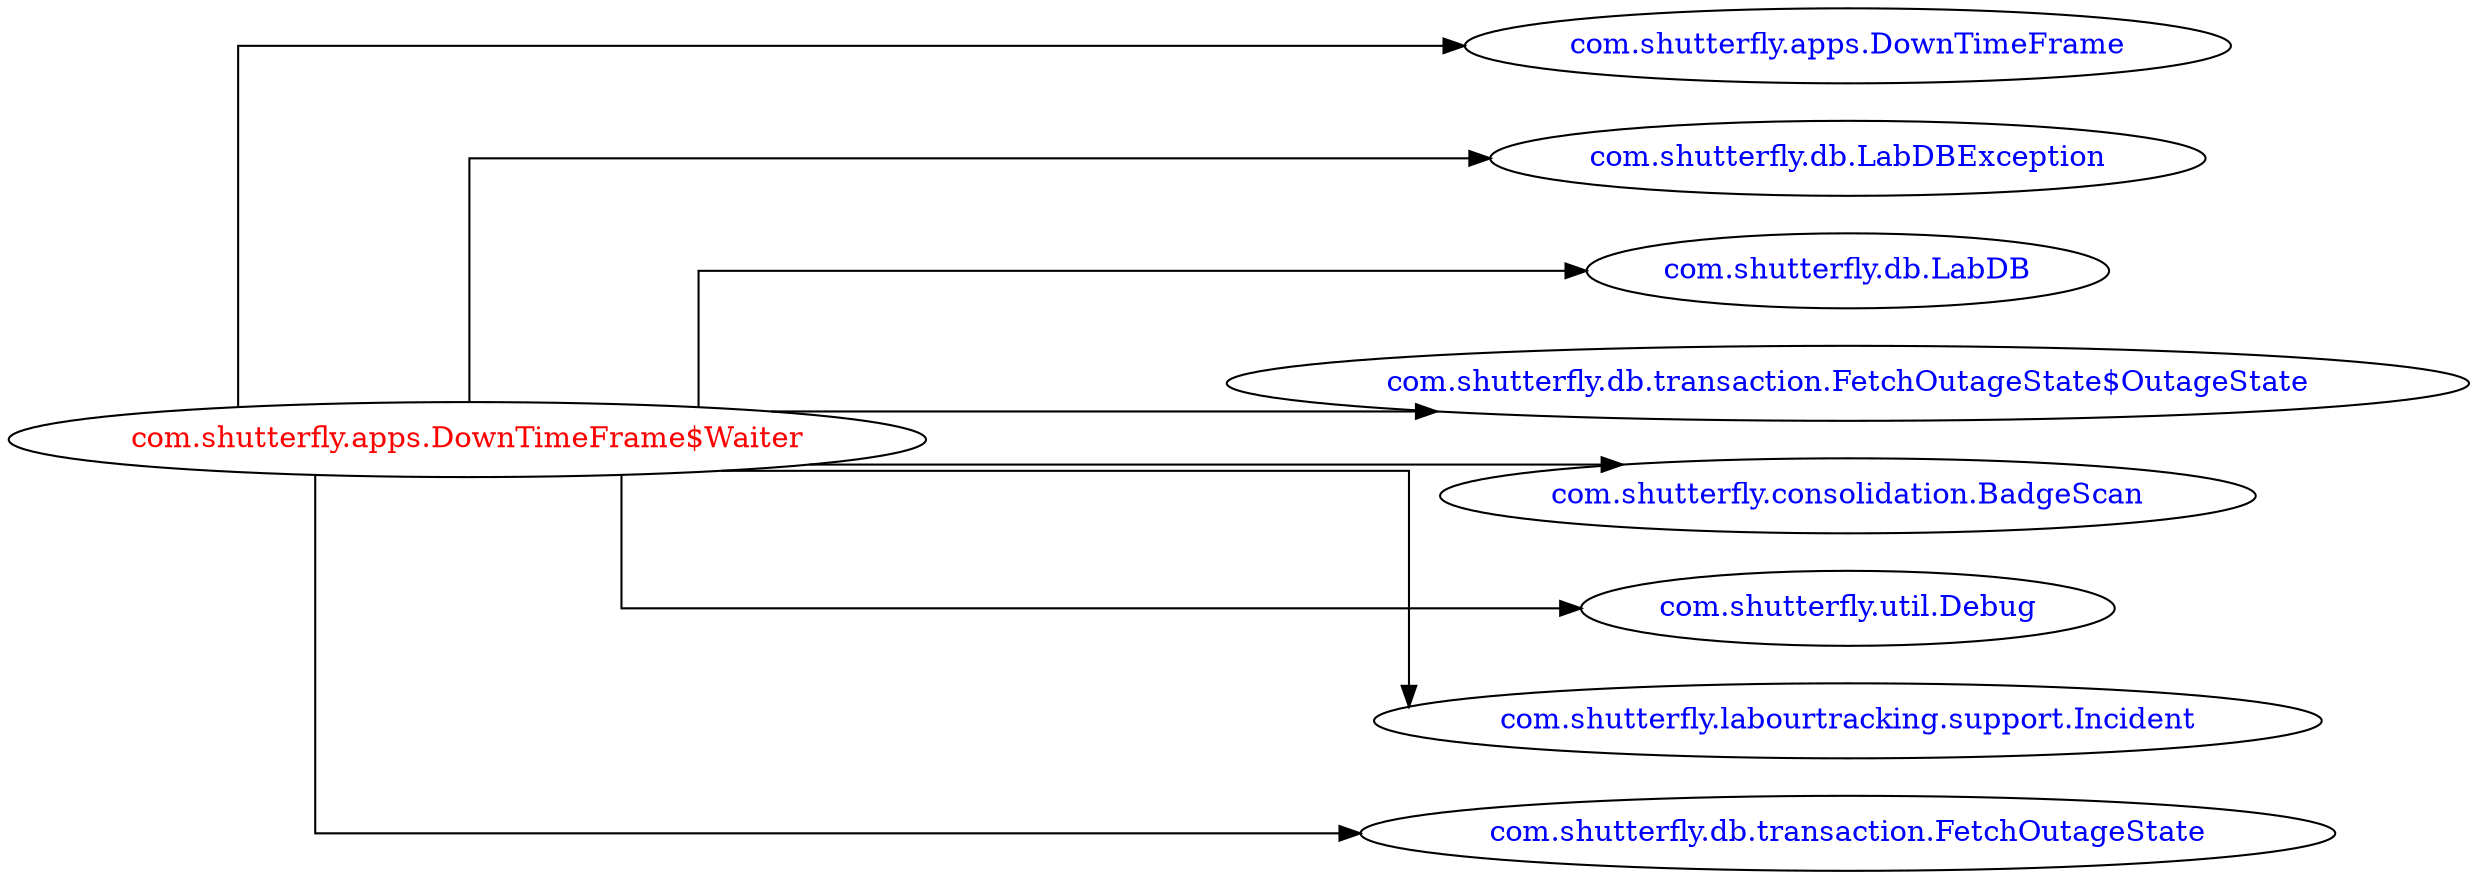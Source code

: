 digraph dependencyGraph {
 concentrate=true;
 ranksep="2.0";
 rankdir="LR"; 
 splines="ortho";
"com.shutterfly.apps.DownTimeFrame$Waiter" [fontcolor="red"];
"com.shutterfly.apps.DownTimeFrame" [ fontcolor="blue" ];
"com.shutterfly.apps.DownTimeFrame$Waiter"->"com.shutterfly.apps.DownTimeFrame";
"com.shutterfly.db.LabDBException" [ fontcolor="blue" ];
"com.shutterfly.apps.DownTimeFrame$Waiter"->"com.shutterfly.db.LabDBException";
"com.shutterfly.db.LabDB" [ fontcolor="blue" ];
"com.shutterfly.apps.DownTimeFrame$Waiter"->"com.shutterfly.db.LabDB";
"com.shutterfly.db.transaction.FetchOutageState$OutageState" [ fontcolor="blue" ];
"com.shutterfly.apps.DownTimeFrame$Waiter"->"com.shutterfly.db.transaction.FetchOutageState$OutageState";
"com.shutterfly.consolidation.BadgeScan" [ fontcolor="blue" ];
"com.shutterfly.apps.DownTimeFrame$Waiter"->"com.shutterfly.consolidation.BadgeScan";
"com.shutterfly.util.Debug" [ fontcolor="blue" ];
"com.shutterfly.apps.DownTimeFrame$Waiter"->"com.shutterfly.util.Debug";
"com.shutterfly.labourtracking.support.Incident" [ fontcolor="blue" ];
"com.shutterfly.apps.DownTimeFrame$Waiter"->"com.shutterfly.labourtracking.support.Incident";
"com.shutterfly.db.transaction.FetchOutageState" [ fontcolor="blue" ];
"com.shutterfly.apps.DownTimeFrame$Waiter"->"com.shutterfly.db.transaction.FetchOutageState";
}